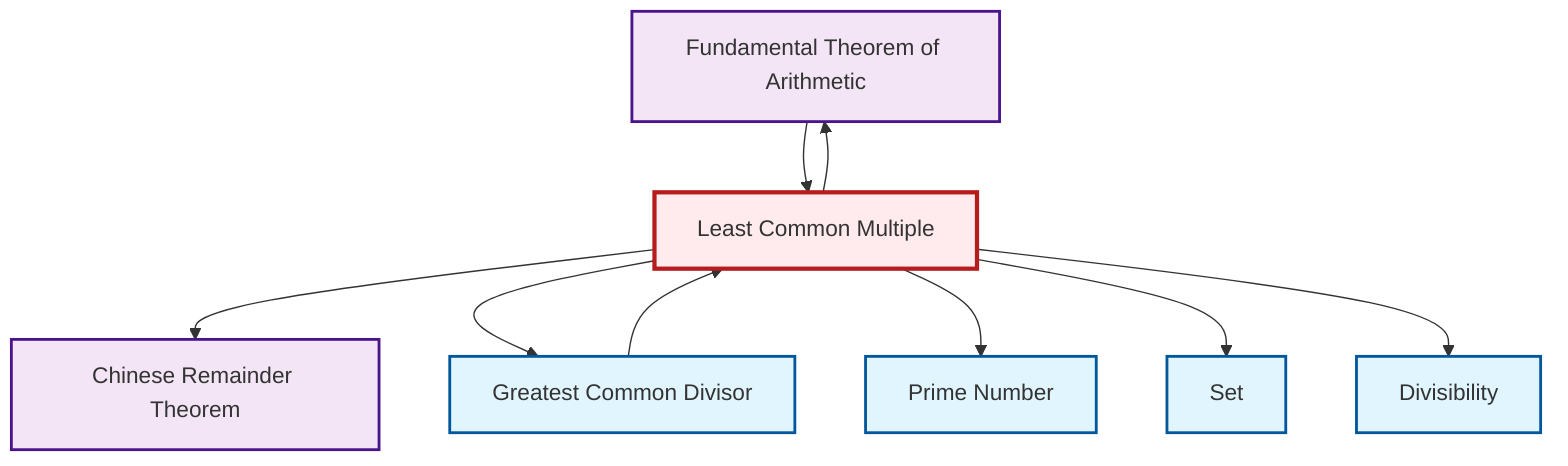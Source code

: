 graph TD
    classDef definition fill:#e1f5fe,stroke:#01579b,stroke-width:2px
    classDef theorem fill:#f3e5f5,stroke:#4a148c,stroke-width:2px
    classDef axiom fill:#fff3e0,stroke:#e65100,stroke-width:2px
    classDef example fill:#e8f5e9,stroke:#1b5e20,stroke-width:2px
    classDef current fill:#ffebee,stroke:#b71c1c,stroke-width:3px
    thm-fundamental-arithmetic["Fundamental Theorem of Arithmetic"]:::theorem
    def-lcm["Least Common Multiple"]:::definition
    def-set["Set"]:::definition
    def-gcd["Greatest Common Divisor"]:::definition
    def-prime["Prime Number"]:::definition
    thm-chinese-remainder["Chinese Remainder Theorem"]:::theorem
    def-divisibility["Divisibility"]:::definition
    thm-fundamental-arithmetic --> def-lcm
    def-lcm --> thm-chinese-remainder
    def-lcm --> def-gcd
    def-lcm --> def-prime
    def-lcm --> thm-fundamental-arithmetic
    def-lcm --> def-set
    def-lcm --> def-divisibility
    def-gcd --> def-lcm
    class def-lcm current
